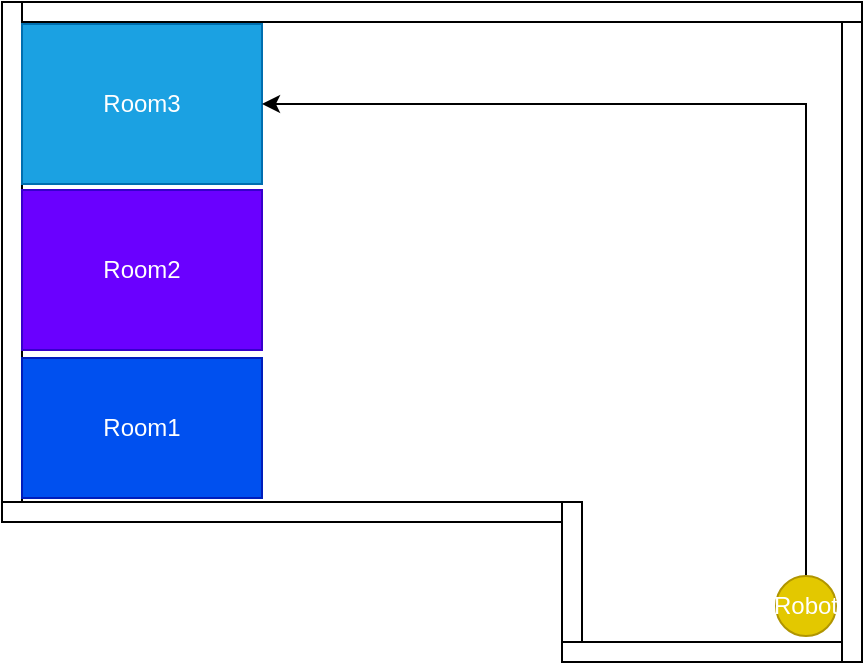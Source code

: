 <mxfile version="13.10.0" type="embed">
    <diagram id="1XTyoEW7qzfLBBSgb7DO" name="Page-1">
        <mxGraphModel dx="614" dy="243" grid="1" gridSize="10" guides="1" tooltips="1" connect="1" arrows="1" fold="1" page="1" pageScale="1" pageWidth="850" pageHeight="1100" math="0" shadow="0">
            <root>
                <mxCell id="0"/>
                <mxCell id="1" parent="0"/>
                <mxCell id="2" value="" style="rounded=0;whiteSpace=wrap;html=1;" parent="1" vertex="1">
                    <mxGeometry x="170" y="70" width="430" height="10" as="geometry"/>
                </mxCell>
                <mxCell id="3" value="" style="rounded=0;whiteSpace=wrap;html=1;rotation=90;" parent="1" vertex="1">
                    <mxGeometry x="45" y="195" width="260" height="10" as="geometry"/>
                </mxCell>
                <mxCell id="4" value="" style="rounded=0;whiteSpace=wrap;html=1;" parent="1" vertex="1">
                    <mxGeometry x="170" y="320" width="290" height="10" as="geometry"/>
                </mxCell>
                <mxCell id="5" value="Room1" style="rounded=0;whiteSpace=wrap;html=1;fillColor=#0050ef;strokeColor=#001DBC;fontColor=#ffffff;" parent="1" vertex="1">
                    <mxGeometry x="180" y="248" width="120" height="70" as="geometry"/>
                </mxCell>
                <mxCell id="6" value="Room2" style="rounded=0;whiteSpace=wrap;html=1;fillColor=#6a00ff;strokeColor=#3700CC;fontColor=#ffffff;" parent="1" vertex="1">
                    <mxGeometry x="180" y="164" width="120" height="80" as="geometry"/>
                </mxCell>
                <mxCell id="7" value="Room3" style="rounded=0;whiteSpace=wrap;html=1;fillColor=#1ba1e2;strokeColor=#006EAF;fontColor=#ffffff;" parent="1" vertex="1">
                    <mxGeometry x="180" y="81" width="120" height="80" as="geometry"/>
                </mxCell>
                <mxCell id="8" value="" style="rounded=0;whiteSpace=wrap;html=1;rotation=90;" parent="1" vertex="1">
                    <mxGeometry x="435" y="235" width="320" height="10" as="geometry"/>
                </mxCell>
                <mxCell id="9" value="" style="rounded=0;whiteSpace=wrap;html=1;rotation=90;" parent="1" vertex="1">
                    <mxGeometry x="415" y="355" width="80" height="10" as="geometry"/>
                </mxCell>
                <mxCell id="10" value="" style="rounded=0;whiteSpace=wrap;html=1;rotation=0;" parent="1" vertex="1">
                    <mxGeometry x="450" y="390" width="140" height="10" as="geometry"/>
                </mxCell>
                <object label="" type="map-path" key="fromInitialPositionToRoom3" origin="12" id="13">
                    <mxCell style="edgeStyle=orthogonalEdgeStyle;rounded=0;orthogonalLoop=1;jettySize=auto;html=1;" edge="1" parent="1" source="12" target="7">
                        <mxGeometry relative="1" as="geometry">
                            <mxPoint x="570" y="230" as="targetPoint"/>
                            <Array as="points">
                                <mxPoint x="572" y="121"/>
                            </Array>
                        </mxGeometry>
                    </mxCell>
                </object>
                <object label="Robot" type="robot" component_Script="[[&quot;Map fromInitialPositionToRoom3&quot;], 0]" collision_tag="stopEvent" component_Claw="[80,1]" id="12">
                    <mxCell style="ellipse;whiteSpace=wrap;html=1;aspect=fixed;fillColor=#e3c800;strokeColor=#B09500;fontColor=#ffffff;" parent="1" vertex="1">
                        <mxGeometry x="557" y="357" width="30" height="30" as="geometry"/>
                    </mxCell>
                </object>
            </root>
        </mxGraphModel>
    </diagram>
</mxfile>